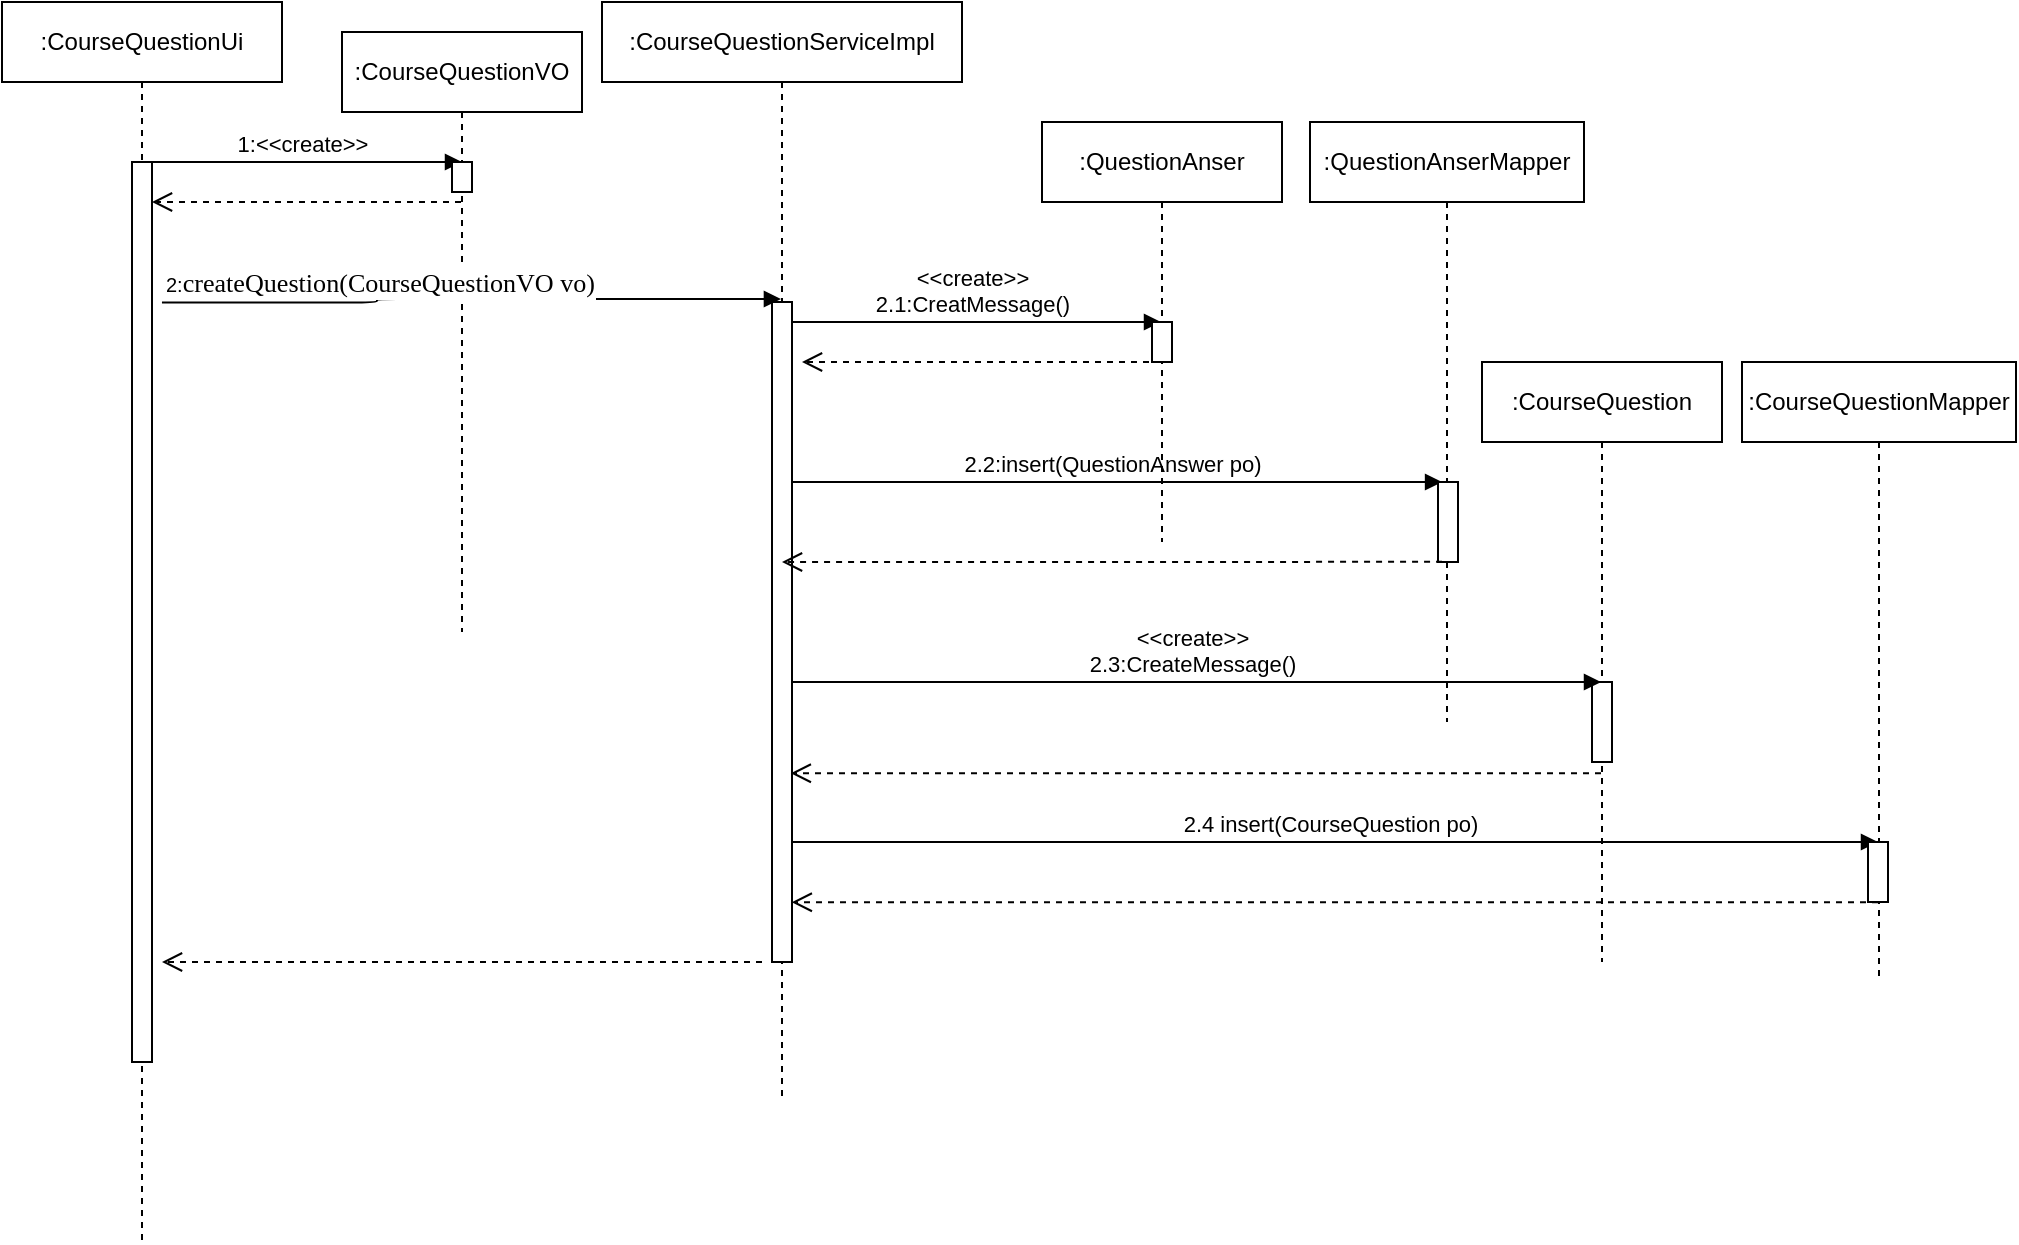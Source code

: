 <mxfile version="12.2.4" pages="1"><diagram id="_qLsJs70EegZ6C4hjG3Y" name="Page-1"><mxGraphModel dx="1837" dy="614" grid="1" gridSize="10" guides="1" tooltips="1" connect="1" arrows="1" fold="1" page="1" pageScale="1" pageWidth="827" pageHeight="1169" math="0" shadow="0"><root><mxCell id="0"/><mxCell id="1" parent="0"/><mxCell id="6" value=":CourseQuestion" style="shape=umlLifeline;perimeter=lifelinePerimeter;whiteSpace=wrap;html=1;container=1;collapsible=0;recursiveResize=0;outlineConnect=0;" parent="1" vertex="1"><mxGeometry x="450" y="250" width="120" height="300" as="geometry"/></mxCell><mxCell id="32" value="" style="html=1;points=[];perimeter=orthogonalPerimeter;" parent="6" vertex="1"><mxGeometry x="55" y="160" width="10" height="40" as="geometry"/></mxCell><mxCell id="2" value=":CourseQuestionUi" style="shape=umlLifeline;perimeter=lifelinePerimeter;whiteSpace=wrap;html=1;container=1;collapsible=0;recursiveResize=0;outlineConnect=0;" parent="1" vertex="1"><mxGeometry x="-290" y="70" width="140" height="620" as="geometry"/></mxCell><mxCell id="21" value="1:&amp;lt;&amp;lt;create&amp;gt;&amp;gt;" style="html=1;verticalAlign=bottom;endArrow=block;" parent="2" edge="1"><mxGeometry width="80" relative="1" as="geometry"><mxPoint x="70" y="80" as="sourcePoint"/><mxPoint x="230" y="80" as="targetPoint"/></mxGeometry></mxCell><mxCell id="23" value="" style="html=1;points=[];perimeter=orthogonalPerimeter;" parent="2" vertex="1"><mxGeometry x="65" y="80" width="10" height="450" as="geometry"/></mxCell><mxCell id="35" value="" style="html=1;verticalAlign=bottom;endArrow=open;dashed=1;endSize=8;" parent="2" edge="1"><mxGeometry relative="1" as="geometry"><mxPoint x="380" y="480" as="sourcePoint"/><mxPoint x="80" y="480" as="targetPoint"/></mxGeometry></mxCell><mxCell id="3" value=":CourseQuestionServiceImpl" style="shape=umlLifeline;perimeter=lifelinePerimeter;whiteSpace=wrap;html=1;container=1;collapsible=0;recursiveResize=0;outlineConnect=0;" parent="1" vertex="1"><mxGeometry x="10" y="70" width="180" height="550" as="geometry"/></mxCell><mxCell id="15" value="&amp;lt;&amp;lt;create&amp;gt;&amp;gt;&lt;br&gt;2.1:CreatMessage()" style="html=1;verticalAlign=bottom;endArrow=block;" parent="3" target="4" edge="1"><mxGeometry width="80" relative="1" as="geometry"><mxPoint x="90" y="160" as="sourcePoint"/><mxPoint x="170" y="160" as="targetPoint"/></mxGeometry></mxCell><mxCell id="16" value="2.2:insert(QuestionAnswer po)" style="html=1;verticalAlign=bottom;endArrow=block;entryX=0.482;entryY=0.6;entryDx=0;entryDy=0;entryPerimeter=0;" parent="3" target="5" edge="1"><mxGeometry width="80" relative="1" as="geometry"><mxPoint x="90" y="240" as="sourcePoint"/><mxPoint x="170" y="240" as="targetPoint"/></mxGeometry></mxCell><mxCell id="18" value="&amp;lt;&amp;lt;create&amp;gt;&amp;gt;&lt;br&gt;2.3:CreateMessage()" style="html=1;verticalAlign=bottom;endArrow=block;" parent="3" target="6" edge="1"><mxGeometry width="80" relative="1" as="geometry"><mxPoint x="90" y="340" as="sourcePoint"/><mxPoint x="170" y="340" as="targetPoint"/></mxGeometry></mxCell><mxCell id="20" value="2.4 insert(CourseQuestion po)" style="html=1;verticalAlign=bottom;endArrow=block;" parent="3" target="19" edge="1"><mxGeometry width="80" relative="1" as="geometry"><mxPoint x="90" y="420" as="sourcePoint"/><mxPoint x="170" y="420" as="targetPoint"/></mxGeometry></mxCell><mxCell id="24" value="" style="html=1;points=[];perimeter=orthogonalPerimeter;" parent="3" vertex="1"><mxGeometry x="85" y="150" width="10" height="330" as="geometry"/></mxCell><mxCell id="27" value="" style="html=1;verticalAlign=bottom;endArrow=open;dashed=1;endSize=8;" parent="3" source="4" edge="1"><mxGeometry relative="1" as="geometry"><mxPoint x="180" y="180" as="sourcePoint"/><mxPoint x="100" y="180" as="targetPoint"/></mxGeometry></mxCell><mxCell id="4" value=":QuestionAnser" style="shape=umlLifeline;perimeter=lifelinePerimeter;whiteSpace=wrap;html=1;container=1;collapsible=0;recursiveResize=0;outlineConnect=0;" parent="1" vertex="1"><mxGeometry x="230" y="130" width="120" height="210" as="geometry"/></mxCell><mxCell id="28" value="" style="html=1;points=[];perimeter=orthogonalPerimeter;" parent="4" vertex="1"><mxGeometry x="55" y="100" width="10" height="20" as="geometry"/></mxCell><mxCell id="5" value=":QuestionAnserMapper" style="shape=umlLifeline;perimeter=lifelinePerimeter;whiteSpace=wrap;html=1;container=1;collapsible=0;recursiveResize=0;outlineConnect=0;" parent="1" vertex="1"><mxGeometry x="364" y="130" width="137" height="300" as="geometry"/></mxCell><mxCell id="29" value="" style="html=1;points=[];perimeter=orthogonalPerimeter;" parent="5" vertex="1"><mxGeometry x="64" y="180" width="10" height="40" as="geometry"/></mxCell><mxCell id="11" value="Text" style="text;html=1;resizable=0;points=[];autosize=1;align=left;verticalAlign=top;spacingTop=-4;fontColor=#FFFFFF;" parent="1" vertex="1"><mxGeometry x="-89" y="250" width="40" height="10" as="geometry"/></mxCell><mxCell id="19" value=":CourseQuestionMapper" style="shape=umlLifeline;perimeter=lifelinePerimeter;whiteSpace=wrap;html=1;container=1;collapsible=0;recursiveResize=0;outlineConnect=0;" parent="1" vertex="1"><mxGeometry x="580" y="250" width="137" height="310" as="geometry"/></mxCell><mxCell id="34" value="" style="html=1;points=[];perimeter=orthogonalPerimeter;" parent="19" vertex="1"><mxGeometry x="63" y="240" width="10" height="30" as="geometry"/></mxCell><mxCell id="22" value=":CourseQuestionVO" style="shape=umlLifeline;perimeter=lifelinePerimeter;whiteSpace=wrap;html=1;container=1;collapsible=0;recursiveResize=0;outlineConnect=0;" parent="1" vertex="1"><mxGeometry x="-120" y="85" width="120" height="300" as="geometry"/></mxCell><mxCell id="25" value="" style="html=1;points=[];perimeter=orthogonalPerimeter;" parent="22" vertex="1"><mxGeometry x="55" y="65" width="10" height="15" as="geometry"/></mxCell><mxCell id="26" value="" style="html=1;verticalAlign=bottom;endArrow=open;dashed=1;endSize=8;" parent="1" source="22" target="23" edge="1"><mxGeometry relative="1" as="geometry"><mxPoint x="-130" y="170" as="sourcePoint"/><mxPoint x="-210" y="170" as="targetPoint"/><Array as="points"><mxPoint x="-120" y="170"/></Array></mxGeometry></mxCell><mxCell id="30" value="" style="html=1;verticalAlign=bottom;endArrow=open;dashed=1;endSize=8;exitX=0.482;exitY=0.733;exitDx=0;exitDy=0;exitPerimeter=0;" parent="1" source="5" edge="1"><mxGeometry relative="1" as="geometry"><mxPoint x="279.5" y="350" as="sourcePoint"/><mxPoint x="100.0" y="350" as="targetPoint"/><Array as="points"><mxPoint x="260" y="350"/><mxPoint x="190" y="350"/></Array></mxGeometry></mxCell><mxCell id="31" value="" style="html=1;verticalAlign=bottom;endArrow=open;dashed=1;endSize=8;entryX=0.938;entryY=0.714;entryDx=0;entryDy=0;entryPerimeter=0;" parent="1" source="6" target="24" edge="1"><mxGeometry relative="1" as="geometry"><mxPoint x="190" y="440" as="sourcePoint"/><mxPoint x="110" y="440" as="targetPoint"/></mxGeometry></mxCell><mxCell id="7" value="" style="endArrow=block;endFill=1;html=1;edgeStyle=orthogonalEdgeStyle;align=left;verticalAlign=top;entryX=0.497;entryY=0.27;entryDx=0;entryDy=0;entryPerimeter=0;exitX=1.498;exitY=0.156;exitDx=0;exitDy=0;exitPerimeter=0;" parent="1" source="23" target="3" edge="1"><mxGeometry x="-1" relative="1" as="geometry"><mxPoint x="-220" y="200" as="sourcePoint"/><mxPoint x="60" y="160" as="targetPoint"/><Array as="points"/></mxGeometry></mxCell><mxCell id="8" value="&lt;font color=&quot;#000000&quot;&gt;2:&lt;span style=&quot;font-family: &amp;#34;consolas&amp;#34; ; font-size: 9.8pt&quot;&gt;createQuestion(&lt;/span&gt;&lt;span style=&quot;font-family: &amp;#34;consolas&amp;#34; ; font-size: 9.8pt&quot;&gt;CourseQuestionVO vo&lt;/span&gt;&lt;span style=&quot;font-family: &amp;#34;consolas&amp;#34; ; font-size: 9.8pt&quot;&gt;)&lt;/span&gt;&lt;/font&gt;" style="resizable=0;html=1;align=left;verticalAlign=bottom;labelBackgroundColor=#ffffff;fontSize=10;fontColor=#FFFFFF;" parent="7" connectable="0" vertex="1"><mxGeometry x="-1" relative="1" as="geometry"/></mxCell><mxCell id="33" value="" style="html=1;verticalAlign=bottom;endArrow=open;dashed=1;endSize=8;entryX=0.938;entryY=0.714;entryDx=0;entryDy=0;entryPerimeter=0;" parent="1" source="19" edge="1"><mxGeometry relative="1" as="geometry"><mxPoint x="510" y="520.12" as="sourcePoint"/><mxPoint x="104.88" y="520.12" as="targetPoint"/></mxGeometry></mxCell></root></mxGraphModel></diagram></mxfile>